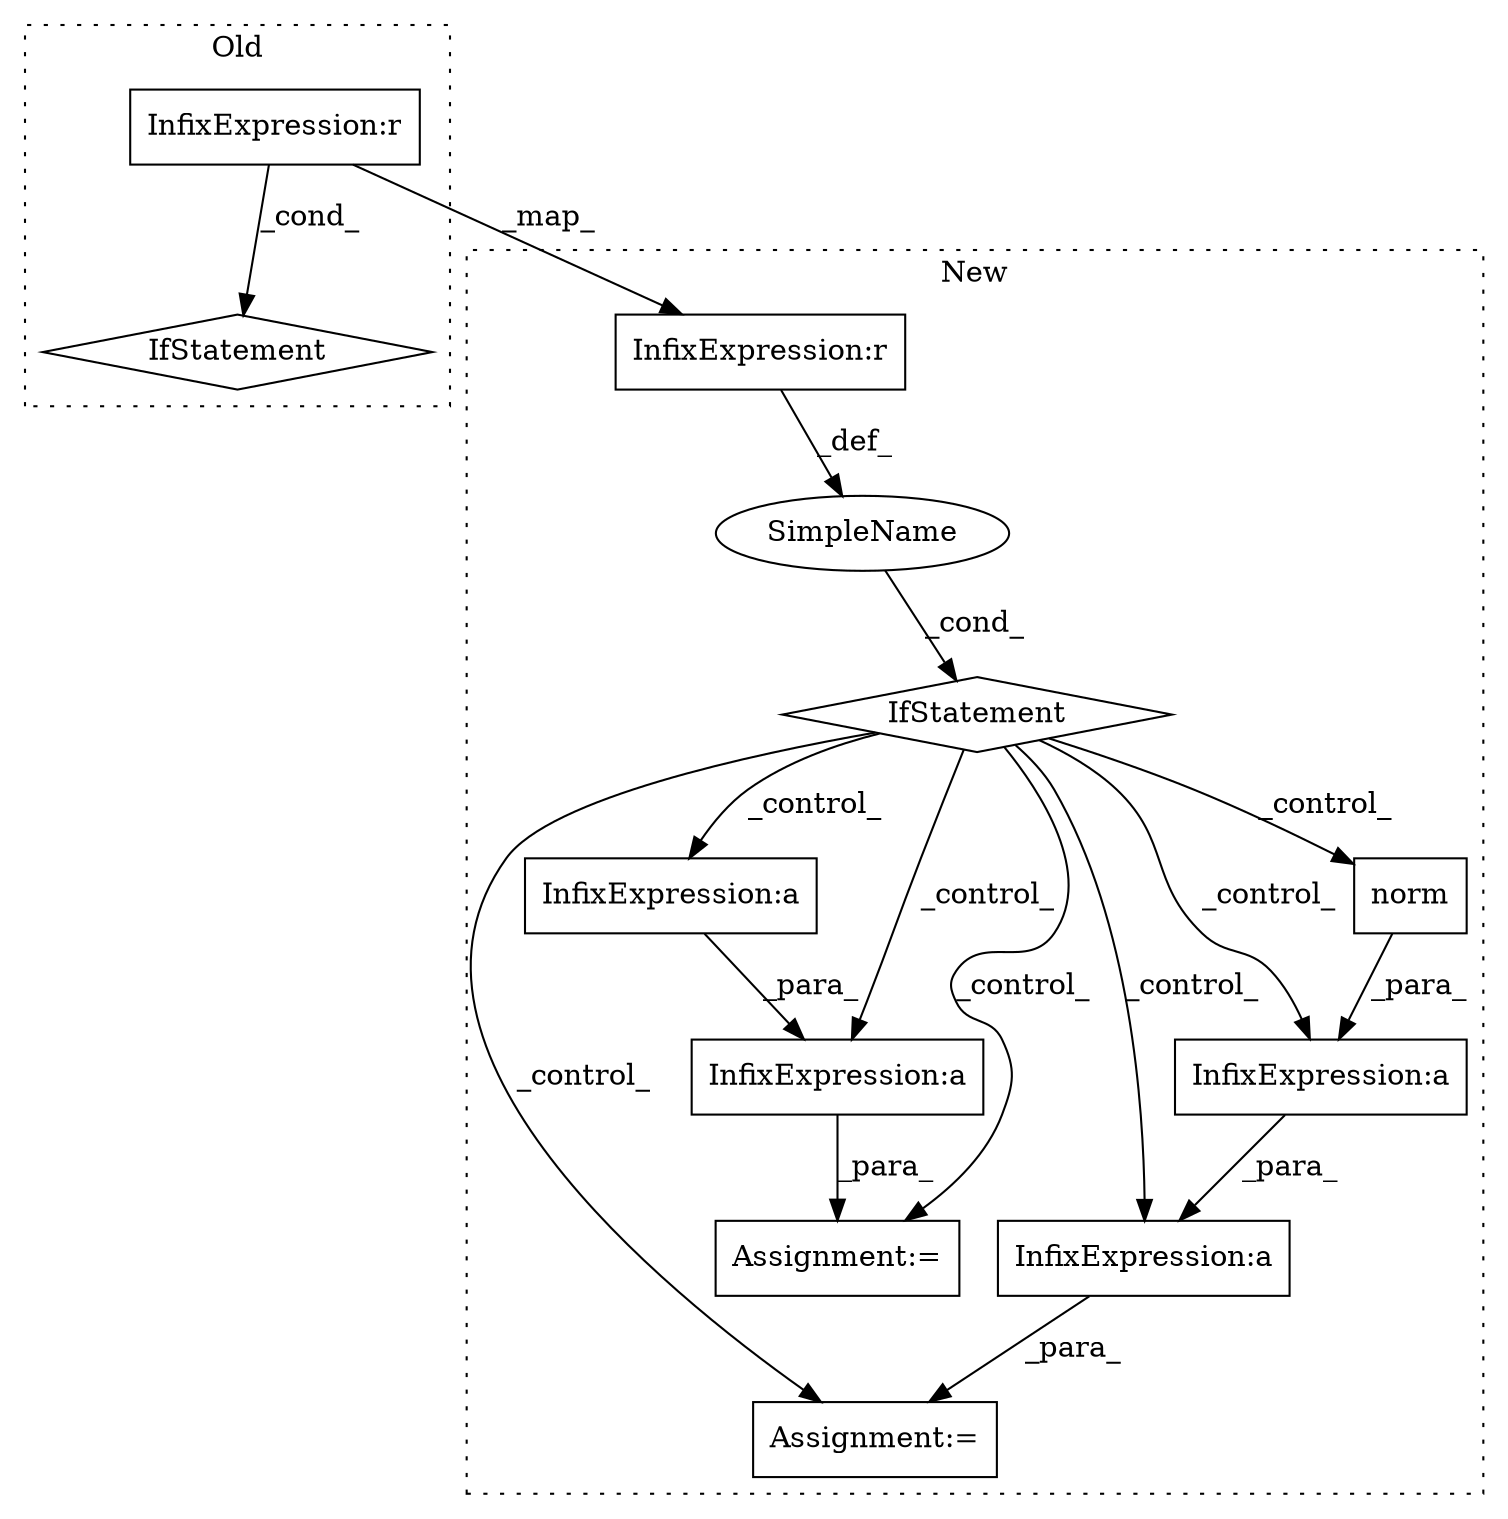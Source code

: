 digraph G {
subgraph cluster0 {
1 [label="IfStatement" a="25" s="5990,6005" l="4,2" shape="diamond"];
8 [label="InfixExpression:r" a="27" s="6000" l="4" shape="box"];
label = "Old";
style="dotted";
}
subgraph cluster1 {
2 [label="norm" a="32" s="6399,6418" l="5,1" shape="box"];
3 [label="Assignment:=" a="7" s="6320" l="1" shape="box"];
4 [label="SimpleName" a="42" s="" l="" shape="ellipse"];
5 [label="IfStatement" a="25" s="6121,6136" l="4,2" shape="diamond"];
6 [label="Assignment:=" a="7" s="6156" l="1" shape="box"];
7 [label="InfixExpression:r" a="27" s="6131" l="4" shape="box"];
9 [label="InfixExpression:a" a="27" s="6168" l="3" shape="box"];
10 [label="InfixExpression:a" a="27" s="6332" l="3" shape="box"];
11 [label="InfixExpression:a" a="27" s="6384" l="3" shape="box"];
12 [label="InfixExpression:a" a="27" s="6220" l="3" shape="box"];
label = "New";
style="dotted";
}
2 -> 11 [label="_para_"];
4 -> 5 [label="_cond_"];
5 -> 11 [label="_control_"];
5 -> 10 [label="_control_"];
5 -> 3 [label="_control_"];
5 -> 12 [label="_control_"];
5 -> 2 [label="_control_"];
5 -> 6 [label="_control_"];
5 -> 9 [label="_control_"];
7 -> 4 [label="_def_"];
8 -> 1 [label="_cond_"];
8 -> 7 [label="_map_"];
9 -> 6 [label="_para_"];
10 -> 3 [label="_para_"];
11 -> 10 [label="_para_"];
12 -> 9 [label="_para_"];
}